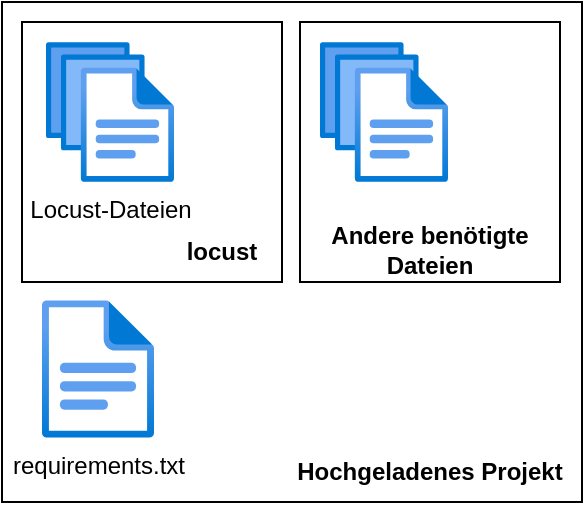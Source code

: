<mxfile version="16.5.1" type="device"><diagram id="kgpKYQtTHZ0yAKxKKP6v" name="Page-1"><mxGraphModel dx="1422" dy="865" grid="1" gridSize="10" guides="1" tooltips="1" connect="1" arrows="1" fold="1" page="1" pageScale="1" pageWidth="850" pageHeight="1100" math="0" shadow="0"><root><mxCell id="0"/><mxCell id="1" parent="0"/><mxCell id="Eu7UQkDb2gItV2x8X9_R-1" value="" style="rounded=0;whiteSpace=wrap;html=1;fillColor=none;strokeWidth=1;" parent="1" vertex="1"><mxGeometry x="10" y="10" width="290" height="250" as="geometry"/></mxCell><mxCell id="Eu7UQkDb2gItV2x8X9_R-2" value="" style="rounded=0;whiteSpace=wrap;html=1;fillColor=none;strokeWidth=1;fontColor=none;noLabel=1;" parent="1" vertex="1"><mxGeometry x="20" y="20" width="130" height="130" as="geometry"/></mxCell><mxCell id="Eu7UQkDb2gItV2x8X9_R-6" value="" style="rounded=0;whiteSpace=wrap;html=1;fillColor=none;strokeWidth=1;" parent="1" vertex="1"><mxGeometry x="159" y="20" width="130" height="130" as="geometry"/></mxCell><mxCell id="Eu7UQkDb2gItV2x8X9_R-7" value="" style="aspect=fixed;html=1;points=[];align=right;image;fontSize=12;image=img/lib/azure2/general/Files.svg;labelPosition=left;verticalLabelPosition=middle;verticalAlign=middle;" parent="1" vertex="1"><mxGeometry x="169" y="30" width="64" height="70" as="geometry"/></mxCell><mxCell id="Eu7UQkDb2gItV2x8X9_R-8" value="&lt;b&gt;locust&lt;/b&gt;" style="text;html=1;strokeColor=none;fillColor=none;align=center;verticalAlign=middle;whiteSpace=wrap;rounded=0;" parent="1" vertex="1"><mxGeometry x="90" y="120" width="60" height="30" as="geometry"/></mxCell><mxCell id="Eu7UQkDb2gItV2x8X9_R-9" value="&lt;b&gt;Andere benötigte Dateien&lt;/b&gt;" style="text;html=1;strokeColor=none;fillColor=none;align=center;verticalAlign=middle;whiteSpace=wrap;rounded=0;" parent="1" vertex="1"><mxGeometry x="160" y="119" width="128" height="30" as="geometry"/></mxCell><mxCell id="Eu7UQkDb2gItV2x8X9_R-12" value="requirements.txt" style="aspect=fixed;html=1;points=[];align=center;image;fontSize=12;image=img/lib/azure2/general/File.svg;labelPosition=center;verticalLabelPosition=bottom;verticalAlign=top;" parent="1" vertex="1"><mxGeometry x="30" y="159" width="56.0" height="69" as="geometry"/></mxCell><mxCell id="Eu7UQkDb2gItV2x8X9_R-13" value="&lt;b&gt;Hochgeladenes Projekt&lt;/b&gt;" style="text;html=1;strokeColor=none;fillColor=none;align=center;verticalAlign=middle;whiteSpace=wrap;rounded=0;" parent="1" vertex="1"><mxGeometry x="149" y="230" width="150" height="30" as="geometry"/></mxCell><mxCell id="aL4ZGJeveTX15i2Jp0yx-1" value="Locust-Dateien" style="aspect=fixed;html=1;points=[];align=center;image;fontSize=12;image=img/lib/azure2/general/Files.svg;labelPosition=center;verticalLabelPosition=bottom;verticalAlign=top;" vertex="1" parent="1"><mxGeometry x="32" y="30" width="64" height="70" as="geometry"/></mxCell></root></mxGraphModel></diagram></mxfile>